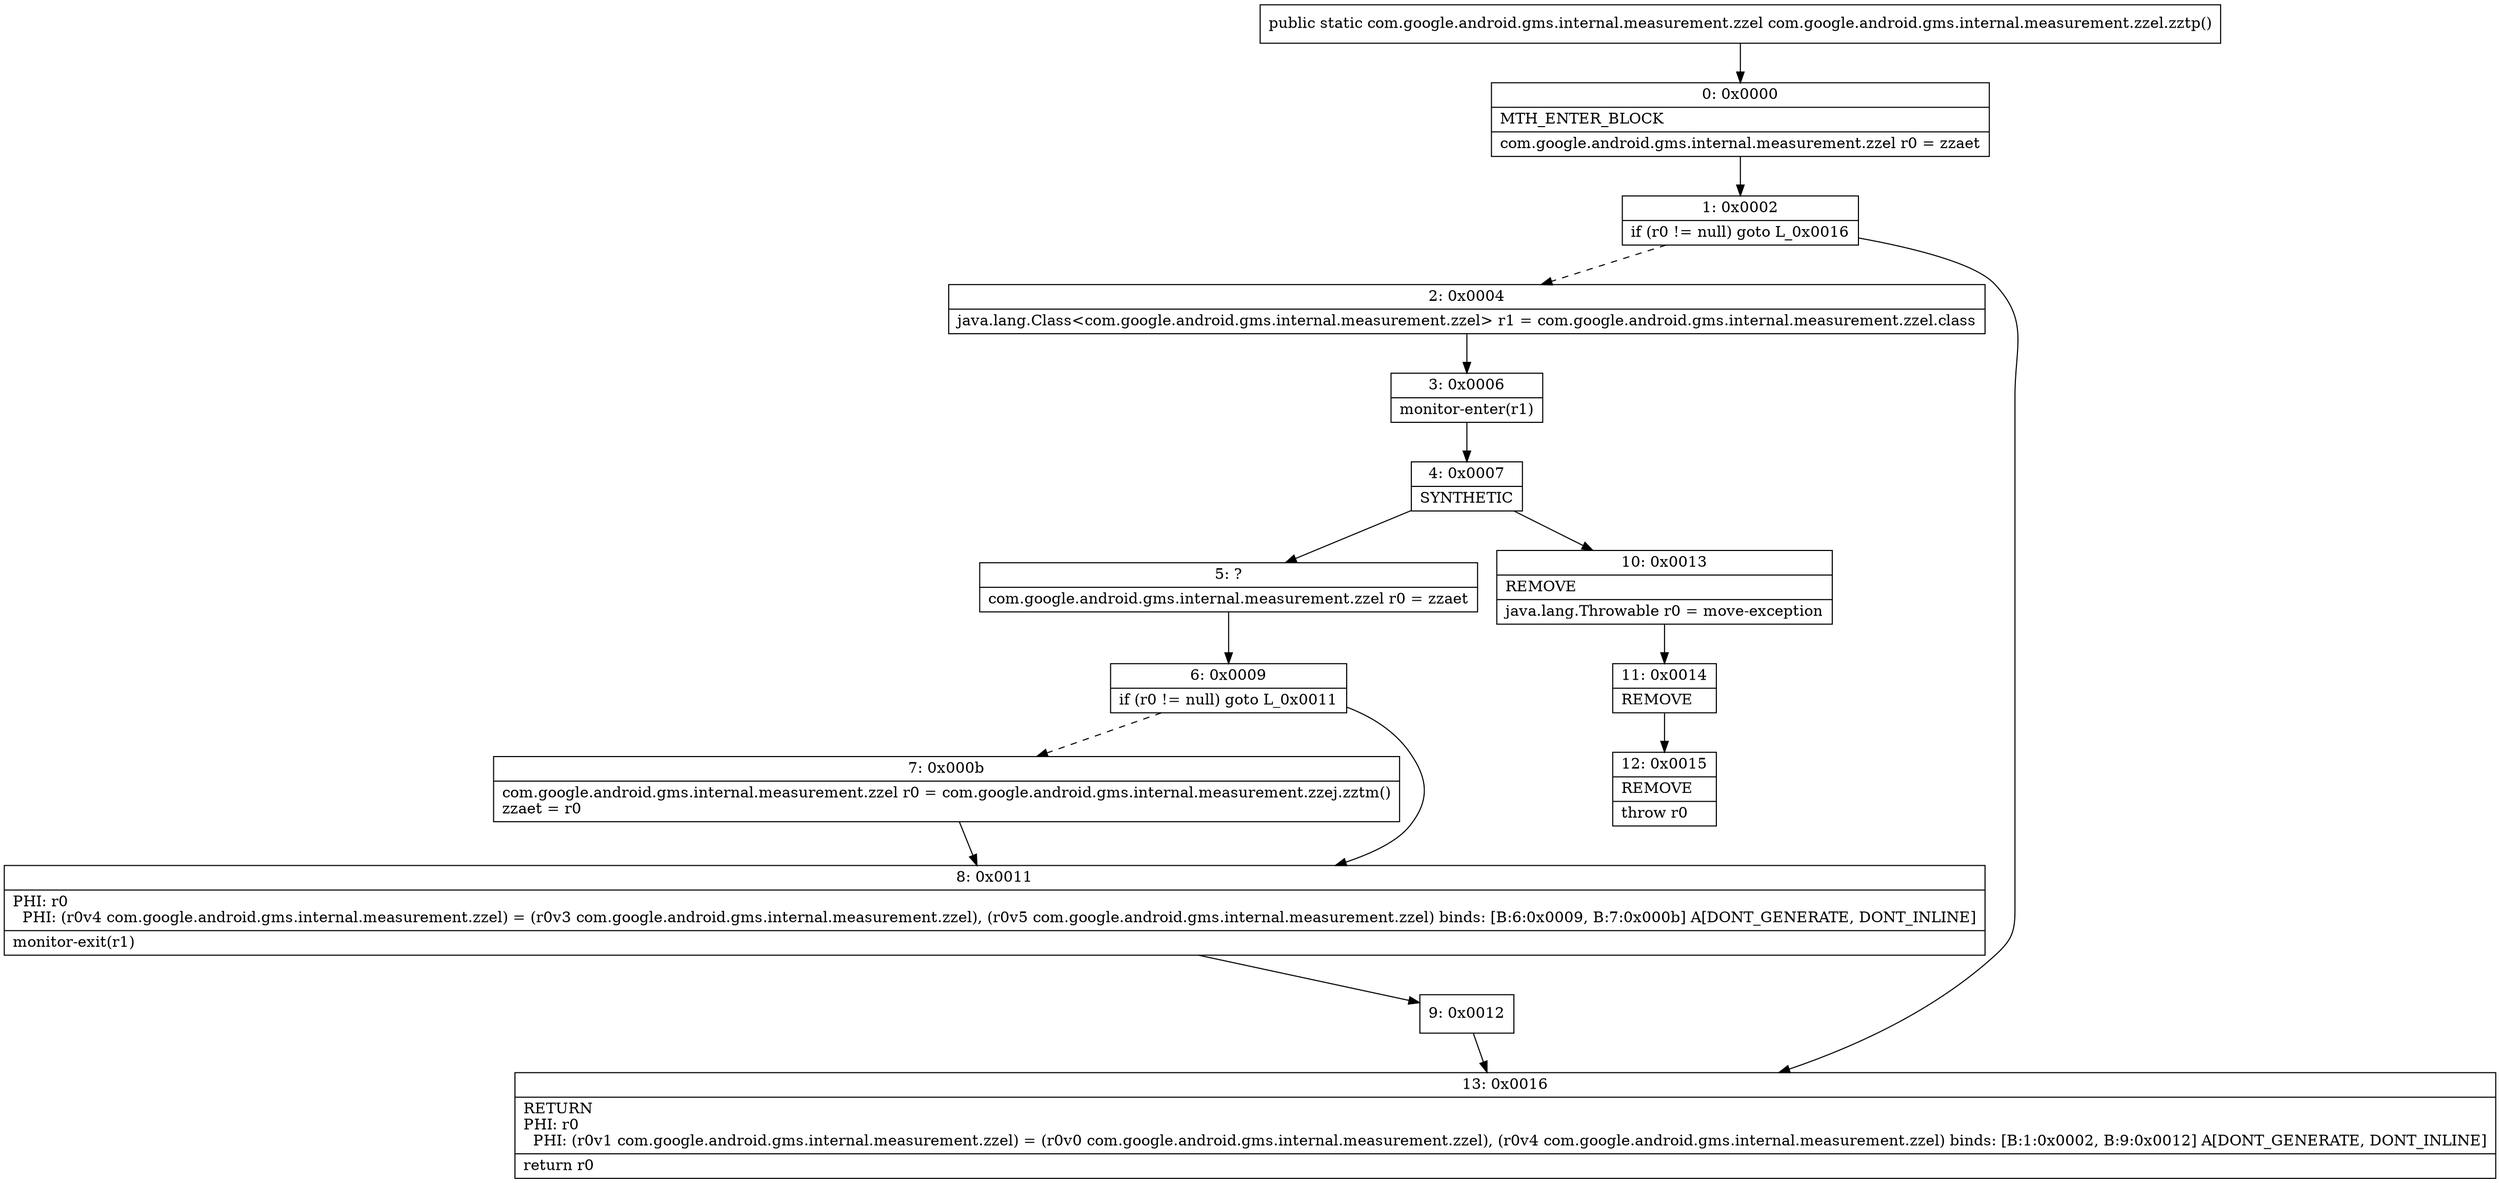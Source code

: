 digraph "CFG forcom.google.android.gms.internal.measurement.zzel.zztp()Lcom\/google\/android\/gms\/internal\/measurement\/zzel;" {
Node_0 [shape=record,label="{0\:\ 0x0000|MTH_ENTER_BLOCK\l|com.google.android.gms.internal.measurement.zzel r0 = zzaet\l}"];
Node_1 [shape=record,label="{1\:\ 0x0002|if (r0 != null) goto L_0x0016\l}"];
Node_2 [shape=record,label="{2\:\ 0x0004|java.lang.Class\<com.google.android.gms.internal.measurement.zzel\> r1 = com.google.android.gms.internal.measurement.zzel.class\l}"];
Node_3 [shape=record,label="{3\:\ 0x0006|monitor\-enter(r1)\l}"];
Node_4 [shape=record,label="{4\:\ 0x0007|SYNTHETIC\l}"];
Node_5 [shape=record,label="{5\:\ ?|com.google.android.gms.internal.measurement.zzel r0 = zzaet\l}"];
Node_6 [shape=record,label="{6\:\ 0x0009|if (r0 != null) goto L_0x0011\l}"];
Node_7 [shape=record,label="{7\:\ 0x000b|com.google.android.gms.internal.measurement.zzel r0 = com.google.android.gms.internal.measurement.zzej.zztm()\lzzaet = r0\l}"];
Node_8 [shape=record,label="{8\:\ 0x0011|PHI: r0 \l  PHI: (r0v4 com.google.android.gms.internal.measurement.zzel) = (r0v3 com.google.android.gms.internal.measurement.zzel), (r0v5 com.google.android.gms.internal.measurement.zzel) binds: [B:6:0x0009, B:7:0x000b] A[DONT_GENERATE, DONT_INLINE]\l|monitor\-exit(r1)\l}"];
Node_9 [shape=record,label="{9\:\ 0x0012}"];
Node_10 [shape=record,label="{10\:\ 0x0013|REMOVE\l|java.lang.Throwable r0 = move\-exception\l}"];
Node_11 [shape=record,label="{11\:\ 0x0014|REMOVE\l}"];
Node_12 [shape=record,label="{12\:\ 0x0015|REMOVE\l|throw r0\l}"];
Node_13 [shape=record,label="{13\:\ 0x0016|RETURN\lPHI: r0 \l  PHI: (r0v1 com.google.android.gms.internal.measurement.zzel) = (r0v0 com.google.android.gms.internal.measurement.zzel), (r0v4 com.google.android.gms.internal.measurement.zzel) binds: [B:1:0x0002, B:9:0x0012] A[DONT_GENERATE, DONT_INLINE]\l|return r0\l}"];
MethodNode[shape=record,label="{public static com.google.android.gms.internal.measurement.zzel com.google.android.gms.internal.measurement.zzel.zztp() }"];
MethodNode -> Node_0;
Node_0 -> Node_1;
Node_1 -> Node_2[style=dashed];
Node_1 -> Node_13;
Node_2 -> Node_3;
Node_3 -> Node_4;
Node_4 -> Node_5;
Node_4 -> Node_10;
Node_5 -> Node_6;
Node_6 -> Node_7[style=dashed];
Node_6 -> Node_8;
Node_7 -> Node_8;
Node_8 -> Node_9;
Node_9 -> Node_13;
Node_10 -> Node_11;
Node_11 -> Node_12;
}

